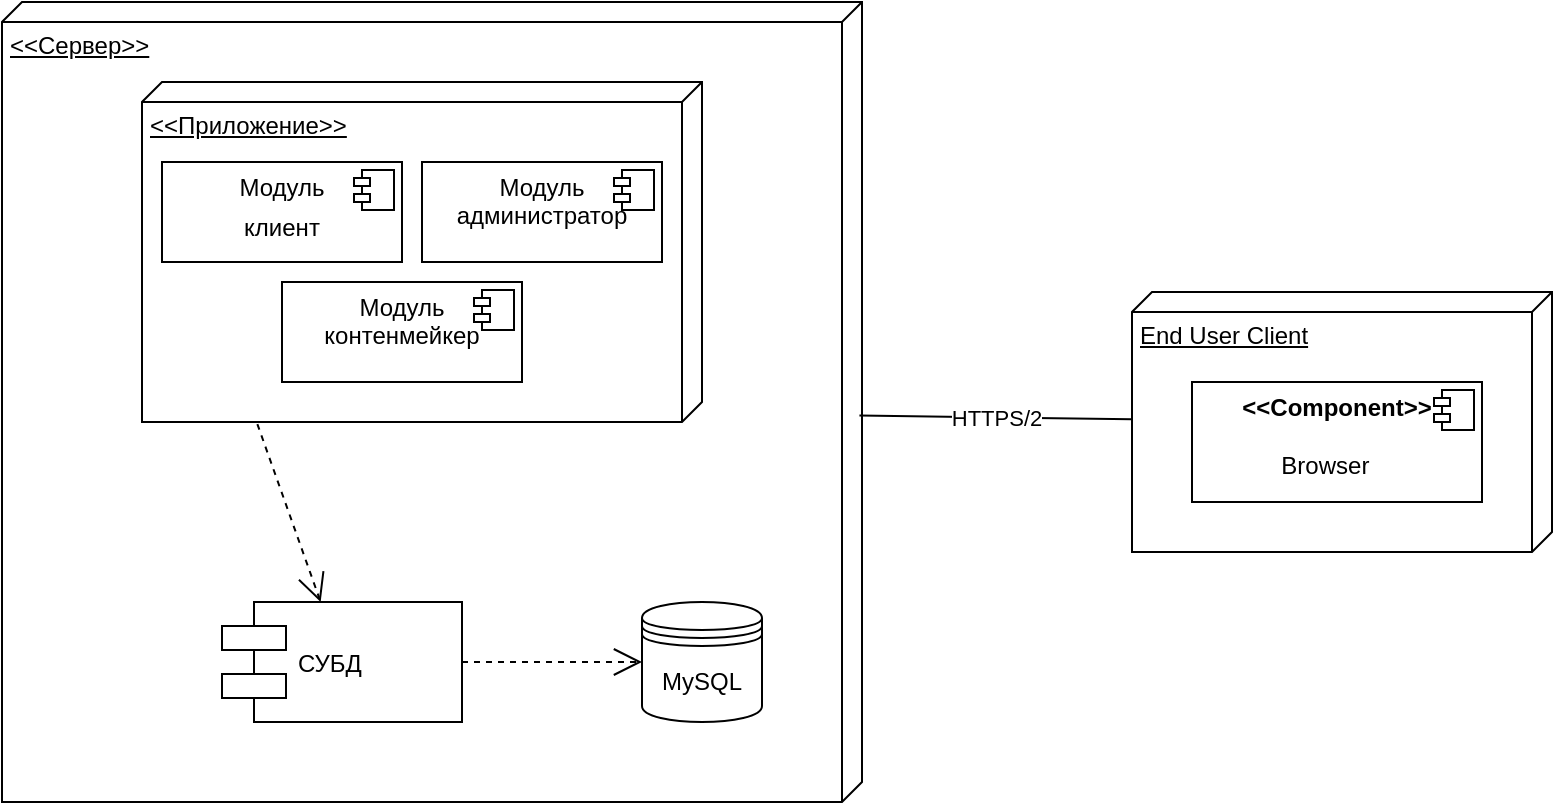 <mxfile version="12.6.5" type="device"><diagram id="9e5L1c0t1BFMIEid9Wkt" name="Страница 1"><mxGraphModel dx="1455" dy="457" grid="1" gridSize="10" guides="1" tooltips="1" connect="1" arrows="1" fold="1" page="1" pageScale="1" pageWidth="827" pageHeight="1169" math="0" shadow="0"><root><mxCell id="0"/><mxCell id="1" parent="0"/><mxCell id="tIO9x3HwUAPWO4-eA81q-1" value="&amp;lt;&amp;lt;Сервер&amp;gt;&amp;gt;" style="verticalAlign=top;align=left;spacingTop=8;spacingLeft=2;spacingRight=12;shape=cube;size=10;direction=south;fontStyle=4;html=1;" parent="1" vertex="1"><mxGeometry x="-60" y="80" width="430" height="400" as="geometry"/></mxCell><mxCell id="tIO9x3HwUAPWO4-eA81q-2" value="End User Client" style="verticalAlign=top;align=left;spacingTop=8;spacingLeft=2;spacingRight=12;shape=cube;size=10;direction=south;fontStyle=4;html=1;" parent="1" vertex="1"><mxGeometry x="505" y="225" width="210" height="130" as="geometry"/></mxCell><mxCell id="tIO9x3HwUAPWO4-eA81q-5" value="HTTPS/2" style="endArrow=none;html=1;exitX=0.517;exitY=0.003;exitDx=0;exitDy=0;exitPerimeter=0;" parent="1" source="tIO9x3HwUAPWO4-eA81q-1" target="tIO9x3HwUAPWO4-eA81q-2" edge="1"><mxGeometry width="50" height="50" relative="1" as="geometry"><mxPoint x="390" y="320" as="sourcePoint"/><mxPoint x="440" y="270" as="targetPoint"/></mxGeometry></mxCell><mxCell id="tIO9x3HwUAPWO4-eA81q-6" value="MySQL" style="shape=datastore;whiteSpace=wrap;html=1;" parent="1" vertex="1"><mxGeometry x="260" y="380" width="60" height="60" as="geometry"/></mxCell><mxCell id="tIO9x3HwUAPWO4-eA81q-7" value="СУБД" style="shape=component;align=left;spacingLeft=36;" parent="1" vertex="1"><mxGeometry x="50" y="380" width="120" height="60" as="geometry"/></mxCell><mxCell id="tIO9x3HwUAPWO4-eA81q-8" value="&amp;lt;&amp;lt;Приложение&amp;gt;&amp;gt;" style="verticalAlign=top;align=left;spacingTop=8;spacingLeft=2;spacingRight=12;shape=cube;size=10;direction=south;fontStyle=4;html=1;" parent="1" vertex="1"><mxGeometry x="10" y="120" width="280" height="170" as="geometry"/></mxCell><mxCell id="tIO9x3HwUAPWO4-eA81q-14" value="" style="endArrow=open;endSize=12;dashed=1;html=1;exitX=1;exitY=0.5;exitDx=0;exitDy=0;entryX=0;entryY=0.5;entryDx=0;entryDy=0;" parent="1" source="tIO9x3HwUAPWO4-eA81q-7" target="tIO9x3HwUAPWO4-eA81q-6" edge="1"><mxGeometry width="160" relative="1" as="geometry"><mxPoint x="170" y="530" as="sourcePoint"/><mxPoint x="330" y="530" as="targetPoint"/></mxGeometry></mxCell><mxCell id="tIO9x3HwUAPWO4-eA81q-15" value="" style="endArrow=open;endSize=12;dashed=1;html=1;exitX=1.006;exitY=0.794;exitDx=0;exitDy=0;exitPerimeter=0;" parent="1" source="tIO9x3HwUAPWO4-eA81q-8" target="tIO9x3HwUAPWO4-eA81q-7" edge="1"><mxGeometry width="160" relative="1" as="geometry"><mxPoint x="170" y="530" as="sourcePoint"/><mxPoint x="330" y="530" as="targetPoint"/></mxGeometry></mxCell><mxCell id="tIO9x3HwUAPWO4-eA81q-16" value="&lt;p style=&quot;margin: 0px ; margin-top: 6px ; text-align: center&quot;&gt;&lt;b&gt;&amp;lt;&amp;lt;Component&amp;gt;&amp;gt;&lt;/b&gt;&lt;/p&gt;&lt;p style=&quot;margin: 0px ; margin-left: 8px&quot;&gt;&amp;nbsp; &amp;nbsp; &amp;nbsp; &amp;nbsp; &amp;nbsp;&lt;/p&gt;&lt;p style=&quot;margin: 0px ; margin-left: 8px&quot;&gt;&amp;nbsp; &amp;nbsp; &amp;nbsp; &amp;nbsp; &amp;nbsp; &amp;nbsp;Browser&lt;/p&gt;" style="align=left;overflow=fill;html=1;" parent="1" vertex="1"><mxGeometry x="535" y="270" width="145" height="60" as="geometry"/></mxCell><mxCell id="tIO9x3HwUAPWO4-eA81q-17" value="" style="shape=component;jettyWidth=8;jettyHeight=4;" parent="tIO9x3HwUAPWO4-eA81q-16" vertex="1"><mxGeometry x="1" width="20" height="20" relative="1" as="geometry"><mxPoint x="-24" y="4" as="offset"/></mxGeometry></mxCell><mxCell id="tIO9x3HwUAPWO4-eA81q-18" value="&lt;p style=&quot;margin: 0px ; margin-top: 6px ; text-align: center&quot;&gt;&lt;span style=&quot;text-align: left&quot;&gt;Модуль&lt;/span&gt;&lt;br&gt;&lt;/p&gt;&lt;p style=&quot;margin: 0px ; margin-top: 6px ; text-align: center&quot;&gt;&lt;span style=&quot;text-align: left&quot;&gt;клиент&lt;/span&gt;&lt;br&gt;&lt;/p&gt;" style="align=left;overflow=fill;html=1;" parent="1" vertex="1"><mxGeometry x="20" y="160" width="120" height="50" as="geometry"/></mxCell><mxCell id="tIO9x3HwUAPWO4-eA81q-19" value="" style="shape=component;jettyWidth=8;jettyHeight=4;" parent="tIO9x3HwUAPWO4-eA81q-18" vertex="1"><mxGeometry x="1" width="20" height="20" relative="1" as="geometry"><mxPoint x="-24" y="4" as="offset"/></mxGeometry></mxCell><mxCell id="tIO9x3HwUAPWO4-eA81q-20" value="&lt;p style=&quot;margin: 0px ; margin-top: 6px ; text-align: center&quot;&gt;&lt;span style=&quot;text-align: left&quot;&gt;Модуль&lt;/span&gt;&lt;br style=&quot;padding: 0px ; margin: 0px ; text-align: left&quot;&gt;&lt;span style=&quot;text-align: left&quot;&gt;администратор&lt;/span&gt;&lt;br&gt;&lt;/p&gt;" style="align=left;overflow=fill;html=1;" parent="1" vertex="1"><mxGeometry x="150" y="160" width="120" height="50" as="geometry"/></mxCell><mxCell id="tIO9x3HwUAPWO4-eA81q-21" value="" style="shape=component;jettyWidth=8;jettyHeight=4;" parent="tIO9x3HwUAPWO4-eA81q-20" vertex="1"><mxGeometry x="1" width="20" height="20" relative="1" as="geometry"><mxPoint x="-24" y="4" as="offset"/></mxGeometry></mxCell><mxCell id="tIO9x3HwUAPWO4-eA81q-22" value="&lt;p style=&quot;margin: 0px ; margin-top: 6px ; text-align: center&quot;&gt;&lt;span style=&quot;text-align: left&quot;&gt;Модуль&lt;/span&gt;&lt;br style=&quot;padding: 0px ; margin: 0px ; text-align: left&quot;&gt;&lt;span style=&quot;text-align: left&quot;&gt;контенмейкер&lt;/span&gt;&lt;br&gt;&lt;/p&gt;" style="align=left;overflow=fill;html=1;" parent="1" vertex="1"><mxGeometry x="80" y="220" width="120" height="50" as="geometry"/></mxCell><mxCell id="tIO9x3HwUAPWO4-eA81q-23" value="" style="shape=component;jettyWidth=8;jettyHeight=4;" parent="tIO9x3HwUAPWO4-eA81q-22" vertex="1"><mxGeometry x="1" width="20" height="20" relative="1" as="geometry"><mxPoint x="-24" y="4" as="offset"/></mxGeometry></mxCell></root></mxGraphModel></diagram></mxfile>
